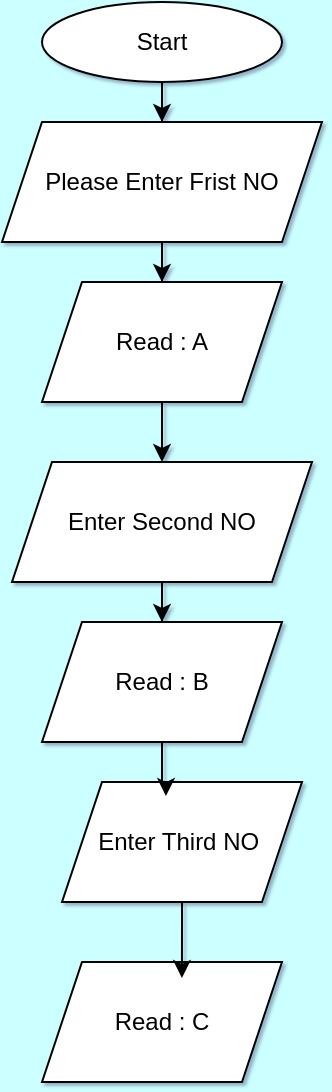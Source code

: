<mxfile version="27.0.9">
  <diagram name="Page-1" id="fHygpdMD3AI1ukd_sb6z">
    <mxGraphModel dx="864" dy="444" grid="1" gridSize="10" guides="1" tooltips="1" connect="1" arrows="1" fold="1" page="1" pageScale="1" pageWidth="850" pageHeight="1100" background="#CCFFFF" math="0" shadow="1">
      <root>
        <mxCell id="0" />
        <mxCell id="1" parent="0" />
        <mxCell id="6o3_U761HtznxZTtS3Yu-3" value="" style="edgeStyle=orthogonalEdgeStyle;rounded=0;orthogonalLoop=1;jettySize=auto;html=1;" parent="1" source="6o3_U761HtznxZTtS3Yu-1" target="6o3_U761HtznxZTtS3Yu-2" edge="1">
          <mxGeometry relative="1" as="geometry" />
        </mxCell>
        <mxCell id="6o3_U761HtznxZTtS3Yu-1" value="Start" style="ellipse;whiteSpace=wrap;html=1;" parent="1" vertex="1">
          <mxGeometry x="340" y="30" width="120" height="40" as="geometry" />
        </mxCell>
        <mxCell id="_frq0jZMG13gogaR1sWF-2" style="edgeStyle=orthogonalEdgeStyle;rounded=0;orthogonalLoop=1;jettySize=auto;html=1;" edge="1" parent="1" source="6o3_U761HtznxZTtS3Yu-2" target="_frq0jZMG13gogaR1sWF-1">
          <mxGeometry relative="1" as="geometry" />
        </mxCell>
        <mxCell id="6o3_U761HtznxZTtS3Yu-2" value="Please Enter Frist NO" style="shape=parallelogram;perimeter=parallelogramPerimeter;whiteSpace=wrap;html=1;fixedSize=1;" parent="1" vertex="1">
          <mxGeometry x="320" y="90" width="160" height="60" as="geometry" />
        </mxCell>
        <mxCell id="_frq0jZMG13gogaR1sWF-6" style="edgeStyle=orthogonalEdgeStyle;rounded=0;orthogonalLoop=1;jettySize=auto;html=1;" edge="1" parent="1" source="_frq0jZMG13gogaR1sWF-1" target="_frq0jZMG13gogaR1sWF-3">
          <mxGeometry relative="1" as="geometry" />
        </mxCell>
        <mxCell id="_frq0jZMG13gogaR1sWF-1" value="Read : A" style="shape=parallelogram;perimeter=parallelogramPerimeter;whiteSpace=wrap;html=1;fixedSize=1;" vertex="1" parent="1">
          <mxGeometry x="340" y="170" width="120" height="60" as="geometry" />
        </mxCell>
        <mxCell id="_frq0jZMG13gogaR1sWF-8" style="edgeStyle=orthogonalEdgeStyle;rounded=0;orthogonalLoop=1;jettySize=auto;html=1;" edge="1" parent="1" source="_frq0jZMG13gogaR1sWF-3" target="_frq0jZMG13gogaR1sWF-7">
          <mxGeometry relative="1" as="geometry" />
        </mxCell>
        <mxCell id="_frq0jZMG13gogaR1sWF-3" value="Enter Second NO" style="shape=parallelogram;perimeter=parallelogramPerimeter;whiteSpace=wrap;html=1;fixedSize=1;" vertex="1" parent="1">
          <mxGeometry x="325" y="260" width="150" height="60" as="geometry" />
        </mxCell>
        <mxCell id="_frq0jZMG13gogaR1sWF-7" value="Read : B" style="shape=parallelogram;perimeter=parallelogramPerimeter;whiteSpace=wrap;html=1;fixedSize=1;" vertex="1" parent="1">
          <mxGeometry x="340" y="340" width="120" height="60" as="geometry" />
        </mxCell>
        <mxCell id="_frq0jZMG13gogaR1sWF-9" value="Enter Third NO&amp;nbsp;" style="shape=parallelogram;perimeter=parallelogramPerimeter;whiteSpace=wrap;html=1;fixedSize=1;" vertex="1" parent="1">
          <mxGeometry x="350" y="420" width="120" height="60" as="geometry" />
        </mxCell>
        <mxCell id="_frq0jZMG13gogaR1sWF-10" style="edgeStyle=orthogonalEdgeStyle;rounded=0;orthogonalLoop=1;jettySize=auto;html=1;entryX=0.433;entryY=0.117;entryDx=0;entryDy=0;entryPerimeter=0;" edge="1" parent="1" source="_frq0jZMG13gogaR1sWF-7" target="_frq0jZMG13gogaR1sWF-9">
          <mxGeometry relative="1" as="geometry" />
        </mxCell>
        <mxCell id="_frq0jZMG13gogaR1sWF-11" value="Read : C" style="shape=parallelogram;perimeter=parallelogramPerimeter;whiteSpace=wrap;html=1;fixedSize=1;" vertex="1" parent="1">
          <mxGeometry x="340" y="510" width="120" height="60" as="geometry" />
        </mxCell>
        <mxCell id="_frq0jZMG13gogaR1sWF-12" style="edgeStyle=orthogonalEdgeStyle;rounded=0;orthogonalLoop=1;jettySize=auto;html=1;entryX=0.583;entryY=0.133;entryDx=0;entryDy=0;entryPerimeter=0;" edge="1" parent="1" source="_frq0jZMG13gogaR1sWF-9" target="_frq0jZMG13gogaR1sWF-11">
          <mxGeometry relative="1" as="geometry" />
        </mxCell>
      </root>
    </mxGraphModel>
  </diagram>
</mxfile>
